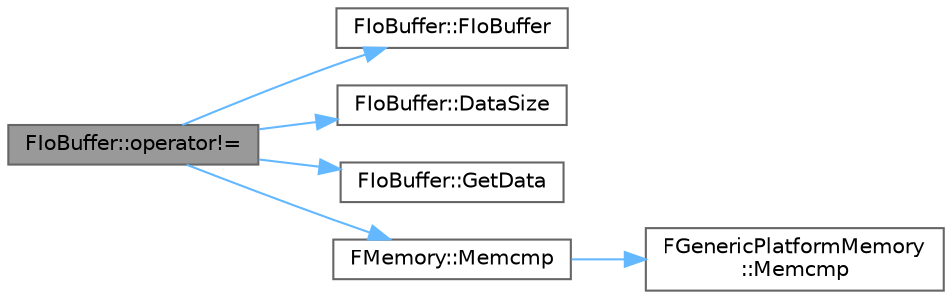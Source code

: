 digraph "FIoBuffer::operator!="
{
 // INTERACTIVE_SVG=YES
 // LATEX_PDF_SIZE
  bgcolor="transparent";
  edge [fontname=Helvetica,fontsize=10,labelfontname=Helvetica,labelfontsize=10];
  node [fontname=Helvetica,fontsize=10,shape=box,height=0.2,width=0.4];
  rankdir="LR";
  Node1 [id="Node000001",label="FIoBuffer::operator!=",height=0.2,width=0.4,color="gray40", fillcolor="grey60", style="filled", fontcolor="black",tooltip=" "];
  Node1 -> Node2 [id="edge1_Node000001_Node000002",color="steelblue1",style="solid",tooltip=" "];
  Node2 [id="Node000002",label="FIoBuffer::FIoBuffer",height=0.2,width=0.4,color="grey40", fillcolor="white", style="filled",URL="$d2/dd8/classFIoBuffer.html#ab47bb8d99f8ed49f219f59d7dec854b4",tooltip=" "];
  Node1 -> Node3 [id="edge2_Node000001_Node000003",color="steelblue1",style="solid",tooltip=" "];
  Node3 [id="Node000003",label="FIoBuffer::DataSize",height=0.2,width=0.4,color="grey40", fillcolor="white", style="filled",URL="$d2/dd8/classFIoBuffer.html#a38b3f3b1d09dc7da3c162e927c762694",tooltip=" "];
  Node1 -> Node4 [id="edge3_Node000001_Node000004",color="steelblue1",style="solid",tooltip=" "];
  Node4 [id="Node000004",label="FIoBuffer::GetData",height=0.2,width=0.4,color="grey40", fillcolor="white", style="filled",URL="$d2/dd8/classFIoBuffer.html#a6fa3d437a7c69424301d6445627df884",tooltip=" "];
  Node1 -> Node5 [id="edge4_Node000001_Node000005",color="steelblue1",style="solid",tooltip=" "];
  Node5 [id="Node000005",label="FMemory::Memcmp",height=0.2,width=0.4,color="grey40", fillcolor="white", style="filled",URL="$de/d4a/structFMemory.html#a7a74ec7e4b36e5f6def0889dc2f08f4b",tooltip=" "];
  Node5 -> Node6 [id="edge5_Node000005_Node000006",color="steelblue1",style="solid",tooltip=" "];
  Node6 [id="Node000006",label="FGenericPlatformMemory\l::Memcmp",height=0.2,width=0.4,color="grey40", fillcolor="white", style="filled",URL="$d3/dfd/structFGenericPlatformMemory.html#af7db641d1bc872b64c4997e33d73b049",tooltip=" "];
}
